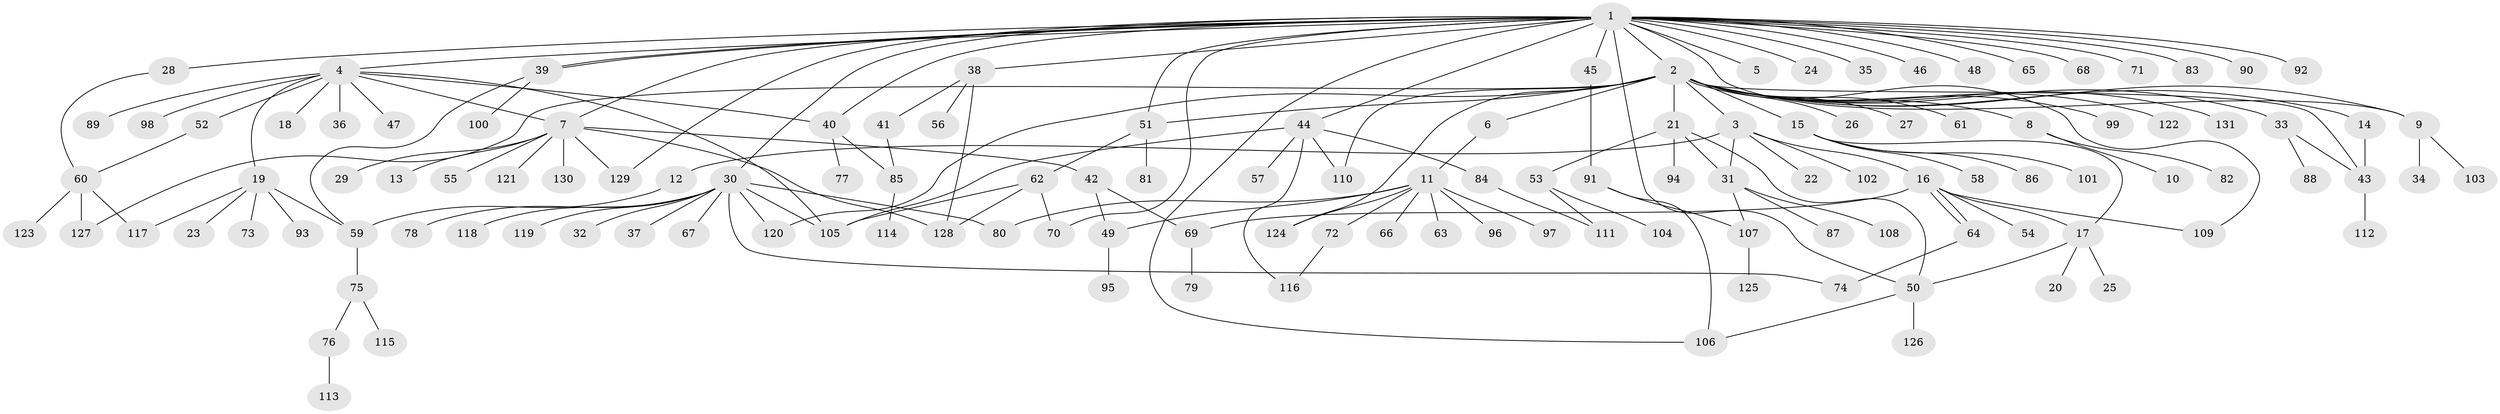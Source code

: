 // Generated by graph-tools (version 1.1) at 2025/26/03/09/25 03:26:00]
// undirected, 131 vertices, 168 edges
graph export_dot {
graph [start="1"]
  node [color=gray90,style=filled];
  1;
  2;
  3;
  4;
  5;
  6;
  7;
  8;
  9;
  10;
  11;
  12;
  13;
  14;
  15;
  16;
  17;
  18;
  19;
  20;
  21;
  22;
  23;
  24;
  25;
  26;
  27;
  28;
  29;
  30;
  31;
  32;
  33;
  34;
  35;
  36;
  37;
  38;
  39;
  40;
  41;
  42;
  43;
  44;
  45;
  46;
  47;
  48;
  49;
  50;
  51;
  52;
  53;
  54;
  55;
  56;
  57;
  58;
  59;
  60;
  61;
  62;
  63;
  64;
  65;
  66;
  67;
  68;
  69;
  70;
  71;
  72;
  73;
  74;
  75;
  76;
  77;
  78;
  79;
  80;
  81;
  82;
  83;
  84;
  85;
  86;
  87;
  88;
  89;
  90;
  91;
  92;
  93;
  94;
  95;
  96;
  97;
  98;
  99;
  100;
  101;
  102;
  103;
  104;
  105;
  106;
  107;
  108;
  109;
  110;
  111;
  112;
  113;
  114;
  115;
  116;
  117;
  118;
  119;
  120;
  121;
  122;
  123;
  124;
  125;
  126;
  127;
  128;
  129;
  130;
  131;
  1 -- 2;
  1 -- 4;
  1 -- 5;
  1 -- 7;
  1 -- 9;
  1 -- 24;
  1 -- 28;
  1 -- 30;
  1 -- 35;
  1 -- 38;
  1 -- 39;
  1 -- 39;
  1 -- 40;
  1 -- 44;
  1 -- 45;
  1 -- 46;
  1 -- 48;
  1 -- 50;
  1 -- 51;
  1 -- 65;
  1 -- 68;
  1 -- 70;
  1 -- 71;
  1 -- 83;
  1 -- 90;
  1 -- 92;
  1 -- 106;
  1 -- 129;
  2 -- 3;
  2 -- 6;
  2 -- 8;
  2 -- 9;
  2 -- 14;
  2 -- 15;
  2 -- 21;
  2 -- 26;
  2 -- 27;
  2 -- 33;
  2 -- 43;
  2 -- 51;
  2 -- 61;
  2 -- 99;
  2 -- 109;
  2 -- 110;
  2 -- 120;
  2 -- 122;
  2 -- 124;
  2 -- 127;
  2 -- 131;
  3 -- 12;
  3 -- 16;
  3 -- 22;
  3 -- 31;
  3 -- 102;
  4 -- 7;
  4 -- 18;
  4 -- 19;
  4 -- 36;
  4 -- 40;
  4 -- 47;
  4 -- 52;
  4 -- 89;
  4 -- 98;
  4 -- 105;
  6 -- 11;
  7 -- 13;
  7 -- 29;
  7 -- 42;
  7 -- 55;
  7 -- 121;
  7 -- 128;
  7 -- 129;
  7 -- 130;
  8 -- 10;
  8 -- 82;
  9 -- 34;
  9 -- 103;
  11 -- 49;
  11 -- 63;
  11 -- 66;
  11 -- 72;
  11 -- 80;
  11 -- 96;
  11 -- 97;
  11 -- 124;
  12 -- 59;
  14 -- 43;
  15 -- 17;
  15 -- 58;
  15 -- 86;
  15 -- 101;
  16 -- 17;
  16 -- 54;
  16 -- 64;
  16 -- 64;
  16 -- 69;
  16 -- 109;
  17 -- 20;
  17 -- 25;
  17 -- 50;
  19 -- 23;
  19 -- 59;
  19 -- 73;
  19 -- 93;
  19 -- 117;
  21 -- 31;
  21 -- 50;
  21 -- 53;
  21 -- 94;
  28 -- 60;
  30 -- 32;
  30 -- 37;
  30 -- 67;
  30 -- 74;
  30 -- 78;
  30 -- 80;
  30 -- 105;
  30 -- 118;
  30 -- 119;
  30 -- 120;
  31 -- 87;
  31 -- 107;
  31 -- 108;
  33 -- 43;
  33 -- 88;
  38 -- 41;
  38 -- 56;
  38 -- 128;
  39 -- 59;
  39 -- 100;
  40 -- 77;
  40 -- 85;
  41 -- 85;
  42 -- 49;
  42 -- 69;
  43 -- 112;
  44 -- 57;
  44 -- 84;
  44 -- 105;
  44 -- 110;
  44 -- 116;
  45 -- 91;
  49 -- 95;
  50 -- 106;
  50 -- 126;
  51 -- 62;
  51 -- 81;
  52 -- 60;
  53 -- 104;
  53 -- 111;
  59 -- 75;
  60 -- 117;
  60 -- 123;
  60 -- 127;
  62 -- 70;
  62 -- 105;
  62 -- 128;
  64 -- 74;
  69 -- 79;
  72 -- 116;
  75 -- 76;
  75 -- 115;
  76 -- 113;
  84 -- 111;
  85 -- 114;
  91 -- 106;
  91 -- 107;
  107 -- 125;
}
